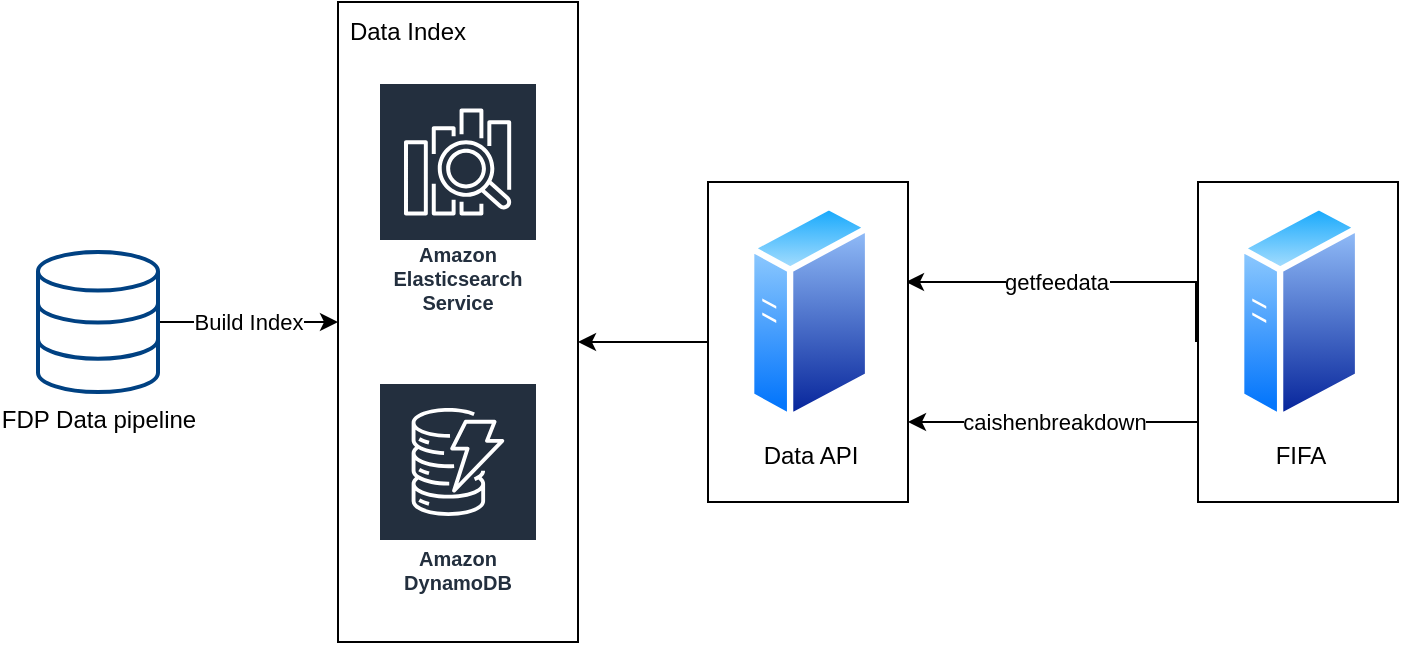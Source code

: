 <mxfile version="16.5.6" type="github">
  <diagram id="EVHV0pkEKKtFBXucy3Qs" name="Page-1">
    <mxGraphModel dx="1426" dy="741" grid="1" gridSize="10" guides="1" tooltips="1" connect="1" arrows="1" fold="1" page="1" pageScale="1" pageWidth="850" pageHeight="1100" math="0" shadow="0">
      <root>
        <mxCell id="0" />
        <mxCell id="1" parent="0" />
        <mxCell id="HRmJnG3P_lqiaNpLdgsk-16" style="edgeStyle=orthogonalEdgeStyle;rounded=0;orthogonalLoop=1;jettySize=auto;html=1;exitX=0;exitY=0.5;exitDx=0;exitDy=0;" parent="1" source="HRmJnG3P_lqiaNpLdgsk-12" edge="1">
          <mxGeometry relative="1" as="geometry">
            <mxPoint x="310" y="220" as="targetPoint" />
          </mxGeometry>
        </mxCell>
        <mxCell id="HRmJnG3P_lqiaNpLdgsk-6" value="" style="rounded=0;whiteSpace=wrap;html=1;" parent="1" vertex="1">
          <mxGeometry x="190" y="50" width="120" height="320" as="geometry" />
        </mxCell>
        <mxCell id="HRmJnG3P_lqiaNpLdgsk-2" value="Amazon Elasticsearch Service" style="sketch=0;outlineConnect=0;fontColor=#232F3E;gradientColor=none;strokeColor=#ffffff;fillColor=#232F3E;dashed=0;verticalLabelPosition=middle;verticalAlign=bottom;align=center;html=1;whiteSpace=wrap;fontSize=10;fontStyle=1;spacing=3;shape=mxgraph.aws4.productIcon;prIcon=mxgraph.aws4.elasticsearch_service;" parent="1" vertex="1">
          <mxGeometry x="210" y="90" width="80" height="120" as="geometry" />
        </mxCell>
        <mxCell id="HRmJnG3P_lqiaNpLdgsk-5" value="Amazon DynamoDB" style="sketch=0;outlineConnect=0;fontColor=#232F3E;gradientColor=none;strokeColor=#ffffff;fillColor=#232F3E;dashed=0;verticalLabelPosition=middle;verticalAlign=bottom;align=center;html=1;whiteSpace=wrap;fontSize=10;fontStyle=1;spacing=3;shape=mxgraph.aws4.productIcon;prIcon=mxgraph.aws4.dynamodb;" parent="1" vertex="1">
          <mxGeometry x="210" y="240" width="80" height="110" as="geometry" />
        </mxCell>
        <mxCell id="HRmJnG3P_lqiaNpLdgsk-7" value="Data Index" style="text;html=1;strokeColor=none;fillColor=none;align=center;verticalAlign=middle;whiteSpace=wrap;rounded=0;" parent="1" vertex="1">
          <mxGeometry x="190" y="50" width="70" height="30" as="geometry" />
        </mxCell>
        <mxCell id="HRmJnG3P_lqiaNpLdgsk-11" value="Build Index" style="edgeStyle=orthogonalEdgeStyle;rounded=0;orthogonalLoop=1;jettySize=auto;html=1;entryX=0;entryY=0.5;entryDx=0;entryDy=0;" parent="1" source="HRmJnG3P_lqiaNpLdgsk-9" target="HRmJnG3P_lqiaNpLdgsk-6" edge="1">
          <mxGeometry relative="1" as="geometry" />
        </mxCell>
        <mxCell id="HRmJnG3P_lqiaNpLdgsk-9" value="FDP Data pipeline" style="html=1;verticalLabelPosition=bottom;align=center;labelBackgroundColor=#ffffff;verticalAlign=top;strokeWidth=2;strokeColor=#004182;shadow=0;dashed=0;shape=mxgraph.ios7.icons.data;" parent="1" vertex="1">
          <mxGeometry x="40" y="175" width="60" height="70" as="geometry" />
        </mxCell>
        <mxCell id="HRmJnG3P_lqiaNpLdgsk-18" style="edgeStyle=orthogonalEdgeStyle;rounded=0;orthogonalLoop=1;jettySize=auto;html=1;exitX=0;exitY=0.5;exitDx=0;exitDy=0;" parent="1" edge="1">
          <mxGeometry relative="1" as="geometry">
            <mxPoint x="619" y="220" as="sourcePoint" />
            <mxPoint x="474" y="190" as="targetPoint" />
            <Array as="points">
              <mxPoint x="619" y="190" />
            </Array>
          </mxGeometry>
        </mxCell>
        <mxCell id="HRmJnG3P_lqiaNpLdgsk-23" value="getfeedata" style="edgeLabel;html=1;align=center;verticalAlign=middle;resizable=0;points=[];" parent="HRmJnG3P_lqiaNpLdgsk-18" vertex="1" connectable="0">
          <mxGeometry x="-0.224" y="-1" relative="1" as="geometry">
            <mxPoint x="-32" y="1" as="offset" />
          </mxGeometry>
        </mxCell>
        <mxCell id="HRmJnG3P_lqiaNpLdgsk-20" value="" style="group" parent="1" vertex="1" connectable="0">
          <mxGeometry x="375" y="140" width="100" height="160" as="geometry" />
        </mxCell>
        <mxCell id="HRmJnG3P_lqiaNpLdgsk-12" value="" style="rounded=0;whiteSpace=wrap;html=1;strokeColor=#000000;" parent="HRmJnG3P_lqiaNpLdgsk-20" vertex="1">
          <mxGeometry width="100" height="160" as="geometry" />
        </mxCell>
        <mxCell id="HRmJnG3P_lqiaNpLdgsk-8" value="Data API" style="aspect=fixed;perimeter=ellipsePerimeter;html=1;align=center;shadow=0;dashed=0;spacingTop=3;image;image=img/lib/active_directory/generic_server.svg;" parent="HRmJnG3P_lqiaNpLdgsk-20" vertex="1">
          <mxGeometry x="20" y="10" width="61.6" height="110" as="geometry" />
        </mxCell>
        <mxCell id="HRmJnG3P_lqiaNpLdgsk-21" value="" style="group" parent="1" vertex="1" connectable="0">
          <mxGeometry x="620" y="140" width="100" height="160" as="geometry" />
        </mxCell>
        <mxCell id="HRmJnG3P_lqiaNpLdgsk-13" value="" style="rounded=0;whiteSpace=wrap;html=1;strokeColor=#000000;" parent="HRmJnG3P_lqiaNpLdgsk-21" vertex="1">
          <mxGeometry width="100" height="160" as="geometry" />
        </mxCell>
        <mxCell id="HRmJnG3P_lqiaNpLdgsk-14" value="FIFA" style="aspect=fixed;perimeter=ellipsePerimeter;html=1;align=center;shadow=0;dashed=0;spacingTop=3;image;image=img/lib/active_directory/generic_server.svg;" parent="HRmJnG3P_lqiaNpLdgsk-21" vertex="1">
          <mxGeometry x="20" y="10" width="61.6" height="110" as="geometry" />
        </mxCell>
        <mxCell id="HRmJnG3P_lqiaNpLdgsk-25" value="caishenbreakdown" style="edgeStyle=orthogonalEdgeStyle;rounded=0;orthogonalLoop=1;jettySize=auto;html=1;exitX=0;exitY=0.75;exitDx=0;exitDy=0;entryX=1;entryY=0.75;entryDx=0;entryDy=0;" parent="1" source="HRmJnG3P_lqiaNpLdgsk-13" target="HRmJnG3P_lqiaNpLdgsk-12" edge="1">
          <mxGeometry relative="1" as="geometry" />
        </mxCell>
      </root>
    </mxGraphModel>
  </diagram>
</mxfile>
